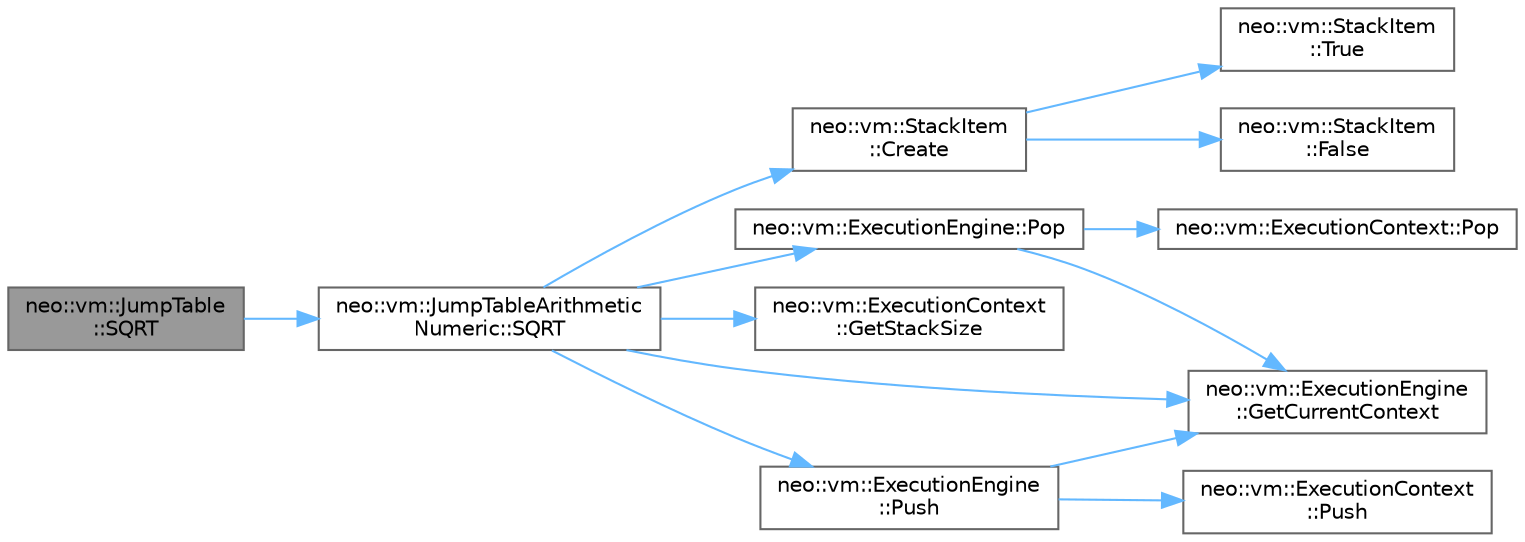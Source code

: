digraph "neo::vm::JumpTable::SQRT"
{
 // LATEX_PDF_SIZE
  bgcolor="transparent";
  edge [fontname=Helvetica,fontsize=10,labelfontname=Helvetica,labelfontsize=10];
  node [fontname=Helvetica,fontsize=10,shape=box,height=0.2,width=0.4];
  rankdir="LR";
  Node1 [id="Node000001",label="neo::vm::JumpTable\l::SQRT",height=0.2,width=0.4,color="gray40", fillcolor="grey60", style="filled", fontcolor="black",tooltip=" "];
  Node1 -> Node2 [id="edge1_Node000001_Node000002",color="steelblue1",style="solid",tooltip=" "];
  Node2 [id="Node000002",label="neo::vm::JumpTableArithmetic\lNumeric::SQRT",height=0.2,width=0.4,color="grey40", fillcolor="white", style="filled",URL="$classneo_1_1vm_1_1_jump_table_arithmetic_numeric.html#a5f4d910d3441007abffe75aa8d3a11be",tooltip=" "];
  Node2 -> Node3 [id="edge2_Node000002_Node000003",color="steelblue1",style="solid",tooltip=" "];
  Node3 [id="Node000003",label="neo::vm::StackItem\l::Create",height=0.2,width=0.4,color="grey40", fillcolor="white", style="filled",URL="$classneo_1_1vm_1_1_stack_item.html#a1d67a8c02d58d56410378b997c2e7855",tooltip="Creates a primitive stack item."];
  Node3 -> Node4 [id="edge3_Node000003_Node000004",color="steelblue1",style="solid",tooltip=" "];
  Node4 [id="Node000004",label="neo::vm::StackItem\l::False",height=0.2,width=0.4,color="grey40", fillcolor="white", style="filled",URL="$classneo_1_1vm_1_1_stack_item.html#a759c1a70f6481936eb089083a5fa2d4e",tooltip="Gets the false stack item."];
  Node3 -> Node5 [id="edge4_Node000003_Node000005",color="steelblue1",style="solid",tooltip=" "];
  Node5 [id="Node000005",label="neo::vm::StackItem\l::True",height=0.2,width=0.4,color="grey40", fillcolor="white", style="filled",URL="$classneo_1_1vm_1_1_stack_item.html#ac5c88a02b66663d80e61942bb425391c",tooltip="Gets the true stack item."];
  Node2 -> Node6 [id="edge5_Node000002_Node000006",color="steelblue1",style="solid",tooltip=" "];
  Node6 [id="Node000006",label="neo::vm::ExecutionEngine\l::GetCurrentContext",height=0.2,width=0.4,color="grey40", fillcolor="white", style="filled",URL="$classneo_1_1vm_1_1_execution_engine.html#a8301f5b182f15a7c9302c1b65cbf9220",tooltip="Gets the current context."];
  Node2 -> Node7 [id="edge6_Node000002_Node000007",color="steelblue1",style="solid",tooltip=" "];
  Node7 [id="Node000007",label="neo::vm::ExecutionContext\l::GetStackSize",height=0.2,width=0.4,color="grey40", fillcolor="white", style="filled",URL="$classneo_1_1vm_1_1_execution_context.html#a66f775f55ad049e1d3363a6a0bf8b511",tooltip="Gets the stack size."];
  Node2 -> Node8 [id="edge7_Node000002_Node000008",color="steelblue1",style="solid",tooltip=" "];
  Node8 [id="Node000008",label="neo::vm::ExecutionEngine::Pop",height=0.2,width=0.4,color="grey40", fillcolor="white", style="filled",URL="$classneo_1_1vm_1_1_execution_engine.html#a394ac4f0ef4a6c3e6ad98c2fc8e6ed68",tooltip="Pops an item from the evaluation stack."];
  Node8 -> Node6 [id="edge8_Node000008_Node000006",color="steelblue1",style="solid",tooltip=" "];
  Node8 -> Node9 [id="edge9_Node000008_Node000009",color="steelblue1",style="solid",tooltip=" "];
  Node9 [id="Node000009",label="neo::vm::ExecutionContext::Pop",height=0.2,width=0.4,color="grey40", fillcolor="white", style="filled",URL="$classneo_1_1vm_1_1_execution_context.html#a70bded0f390d335569c242c8d0adc97a",tooltip="Pops an item from the evaluation stack."];
  Node2 -> Node10 [id="edge10_Node000002_Node000010",color="steelblue1",style="solid",tooltip=" "];
  Node10 [id="Node000010",label="neo::vm::ExecutionEngine\l::Push",height=0.2,width=0.4,color="grey40", fillcolor="white", style="filled",URL="$classneo_1_1vm_1_1_execution_engine.html#ac4c7337cbe6847beb734f3b788d8b6de",tooltip="Pushes an item onto the evaluation stack."];
  Node10 -> Node6 [id="edge11_Node000010_Node000006",color="steelblue1",style="solid",tooltip=" "];
  Node10 -> Node11 [id="edge12_Node000010_Node000011",color="steelblue1",style="solid",tooltip=" "];
  Node11 [id="Node000011",label="neo::vm::ExecutionContext\l::Push",height=0.2,width=0.4,color="grey40", fillcolor="white", style="filled",URL="$classneo_1_1vm_1_1_execution_context.html#ad1554da2b9a026e84808153d8d4c821d",tooltip="Pushes an item onto the evaluation stack."];
}
